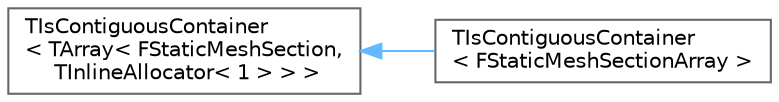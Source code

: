 digraph "Graphical Class Hierarchy"
{
 // INTERACTIVE_SVG=YES
 // LATEX_PDF_SIZE
  bgcolor="transparent";
  edge [fontname=Helvetica,fontsize=10,labelfontname=Helvetica,labelfontsize=10];
  node [fontname=Helvetica,fontsize=10,shape=box,height=0.2,width=0.4];
  rankdir="LR";
  Node0 [id="Node000000",label="TIsContiguousContainer\l\< TArray\< FStaticMeshSection,\l TInlineAllocator\< 1 \> \> \>",height=0.2,width=0.4,color="grey40", fillcolor="white", style="filled",URL="$d5/dd1/structTIsContiguousContainer.html",tooltip=" "];
  Node0 -> Node1 [id="edge6368_Node000000_Node000001",dir="back",color="steelblue1",style="solid",tooltip=" "];
  Node1 [id="Node000001",label="TIsContiguousContainer\l\< FStaticMeshSectionArray \>",height=0.2,width=0.4,color="grey40", fillcolor="white", style="filled",URL="$d1/d2f/structTIsContiguousContainer_3_01FStaticMeshSectionArray_01_4.html",tooltip=" "];
}

